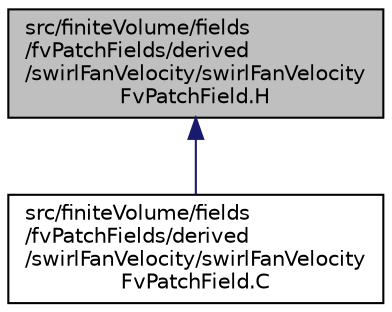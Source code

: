 digraph "src/finiteVolume/fields/fvPatchFields/derived/swirlFanVelocity/swirlFanVelocityFvPatchField.H"
{
  bgcolor="transparent";
  edge [fontname="Helvetica",fontsize="10",labelfontname="Helvetica",labelfontsize="10"];
  node [fontname="Helvetica",fontsize="10",shape=record];
  Node1 [label="src/finiteVolume/fields\l/fvPatchFields/derived\l/swirlFanVelocity/swirlFanVelocity\lFvPatchField.H",height=0.2,width=0.4,color="black", fillcolor="grey75", style="filled" fontcolor="black"];
  Node1 -> Node2 [dir="back",color="midnightblue",fontsize="10",style="solid",fontname="Helvetica"];
  Node2 [label="src/finiteVolume/fields\l/fvPatchFields/derived\l/swirlFanVelocity/swirlFanVelocity\lFvPatchField.C",height=0.2,width=0.4,color="black",URL="$swirlFanVelocityFvPatchField_8C.html"];
}
